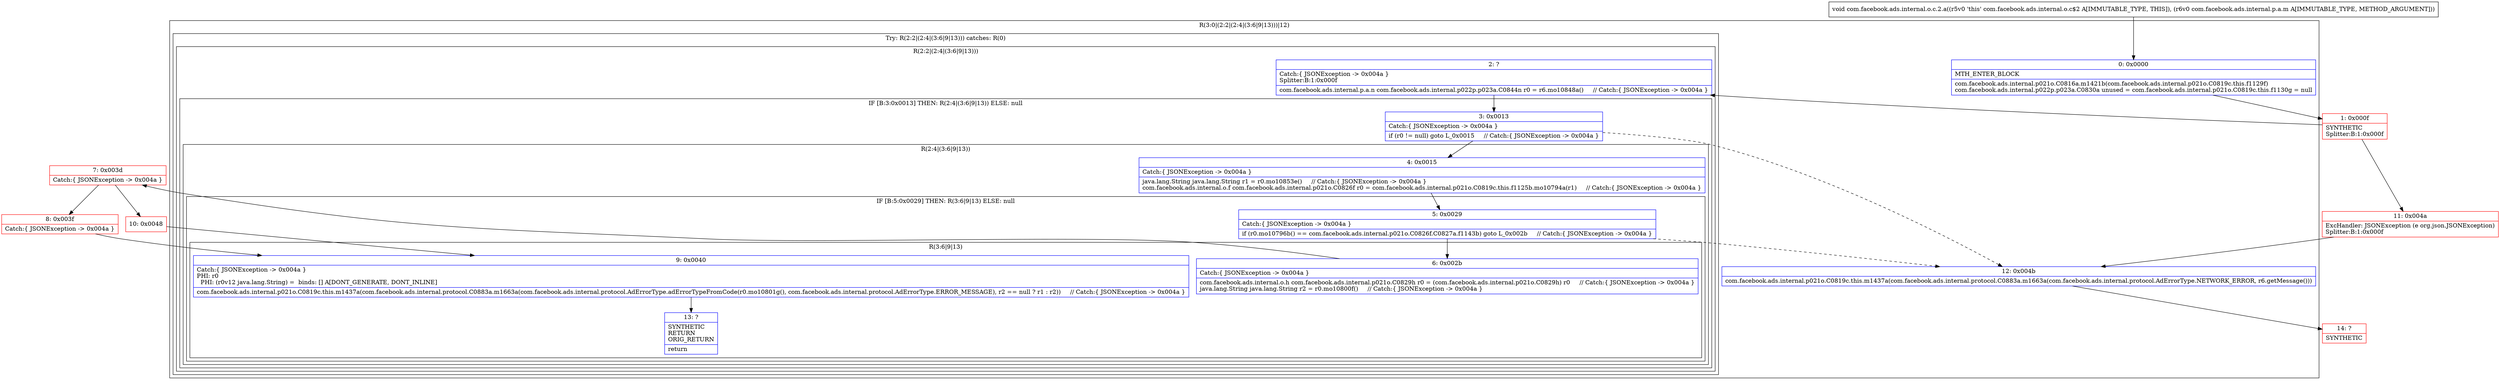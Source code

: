 digraph "CFG forcom.facebook.ads.internal.o.c.2.a(Lcom\/facebook\/ads\/internal\/p\/a\/m;)V" {
subgraph cluster_Region_321081217 {
label = "R(3:0|(2:2|(2:4|(3:6|9|13)))|12)";
node [shape=record,color=blue];
Node_0 [shape=record,label="{0\:\ 0x0000|MTH_ENTER_BLOCK\l|com.facebook.ads.internal.p021o.C0816a.m1421b(com.facebook.ads.internal.p021o.C0819c.this.f1129f)\lcom.facebook.ads.internal.p022p.p023a.C0830a unused = com.facebook.ads.internal.p021o.C0819c.this.f1130g = null\l}"];
subgraph cluster_TryCatchRegion_1831393369 {
label = "Try: R(2:2|(2:4|(3:6|9|13))) catches: R(0)";
node [shape=record,color=blue];
subgraph cluster_Region_1743819491 {
label = "R(2:2|(2:4|(3:6|9|13)))";
node [shape=record,color=blue];
Node_2 [shape=record,label="{2\:\ ?|Catch:\{ JSONException \-\> 0x004a \}\lSplitter:B:1:0x000f\l|com.facebook.ads.internal.p.a.n com.facebook.ads.internal.p022p.p023a.C0844n r0 = r6.mo10848a()     \/\/ Catch:\{ JSONException \-\> 0x004a \}\l}"];
subgraph cluster_IfRegion_74607300 {
label = "IF [B:3:0x0013] THEN: R(2:4|(3:6|9|13)) ELSE: null";
node [shape=record,color=blue];
Node_3 [shape=record,label="{3\:\ 0x0013|Catch:\{ JSONException \-\> 0x004a \}\l|if (r0 != null) goto L_0x0015     \/\/ Catch:\{ JSONException \-\> 0x004a \}\l}"];
subgraph cluster_Region_70595653 {
label = "R(2:4|(3:6|9|13))";
node [shape=record,color=blue];
Node_4 [shape=record,label="{4\:\ 0x0015|Catch:\{ JSONException \-\> 0x004a \}\l|java.lang.String java.lang.String r1 = r0.mo10853e()     \/\/ Catch:\{ JSONException \-\> 0x004a \}\lcom.facebook.ads.internal.o.f com.facebook.ads.internal.p021o.C0826f r0 = com.facebook.ads.internal.p021o.C0819c.this.f1125b.mo10794a(r1)     \/\/ Catch:\{ JSONException \-\> 0x004a \}\l}"];
subgraph cluster_IfRegion_533614642 {
label = "IF [B:5:0x0029] THEN: R(3:6|9|13) ELSE: null";
node [shape=record,color=blue];
Node_5 [shape=record,label="{5\:\ 0x0029|Catch:\{ JSONException \-\> 0x004a \}\l|if (r0.mo10796b() == com.facebook.ads.internal.p021o.C0826f.C0827a.f1143b) goto L_0x002b     \/\/ Catch:\{ JSONException \-\> 0x004a \}\l}"];
subgraph cluster_Region_2093654722 {
label = "R(3:6|9|13)";
node [shape=record,color=blue];
Node_6 [shape=record,label="{6\:\ 0x002b|Catch:\{ JSONException \-\> 0x004a \}\l|com.facebook.ads.internal.o.h com.facebook.ads.internal.p021o.C0829h r0 = (com.facebook.ads.internal.p021o.C0829h) r0     \/\/ Catch:\{ JSONException \-\> 0x004a \}\ljava.lang.String java.lang.String r2 = r0.mo10800f()     \/\/ Catch:\{ JSONException \-\> 0x004a \}\l}"];
Node_9 [shape=record,label="{9\:\ 0x0040|Catch:\{ JSONException \-\> 0x004a \}\lPHI: r0 \l  PHI: (r0v12 java.lang.String) =  binds: [] A[DONT_GENERATE, DONT_INLINE]\l|com.facebook.ads.internal.p021o.C0819c.this.m1437a(com.facebook.ads.internal.protocol.C0883a.m1663a(com.facebook.ads.internal.protocol.AdErrorType.adErrorTypeFromCode(r0.mo10801g(), com.facebook.ads.internal.protocol.AdErrorType.ERROR_MESSAGE), r2 == null ? r1 : r2))     \/\/ Catch:\{ JSONException \-\> 0x004a \}\l}"];
Node_13 [shape=record,label="{13\:\ ?|SYNTHETIC\lRETURN\lORIG_RETURN\l|return\l}"];
}
}
}
}
}
subgraph cluster_Region_1404615573 {
label = "R(0) | ExcHandler: JSONException (e org.json.JSONException)\l";
node [shape=record,color=blue];
}
}
Node_12 [shape=record,label="{12\:\ 0x004b|com.facebook.ads.internal.p021o.C0819c.this.m1437a(com.facebook.ads.internal.protocol.C0883a.m1663a(com.facebook.ads.internal.protocol.AdErrorType.NETWORK_ERROR, r6.getMessage()))\l}"];
}
subgraph cluster_Region_1404615573 {
label = "R(0) | ExcHandler: JSONException (e org.json.JSONException)\l";
node [shape=record,color=blue];
}
Node_1 [shape=record,color=red,label="{1\:\ 0x000f|SYNTHETIC\lSplitter:B:1:0x000f\l}"];
Node_7 [shape=record,color=red,label="{7\:\ 0x003d|Catch:\{ JSONException \-\> 0x004a \}\l}"];
Node_8 [shape=record,color=red,label="{8\:\ 0x003f|Catch:\{ JSONException \-\> 0x004a \}\l}"];
Node_10 [shape=record,color=red,label="{10\:\ 0x0048}"];
Node_11 [shape=record,color=red,label="{11\:\ 0x004a|ExcHandler: JSONException (e org.json.JSONException)\lSplitter:B:1:0x000f\l}"];
Node_14 [shape=record,color=red,label="{14\:\ ?|SYNTHETIC\l}"];
MethodNode[shape=record,label="{void com.facebook.ads.internal.o.c.2.a((r5v0 'this' com.facebook.ads.internal.o.c$2 A[IMMUTABLE_TYPE, THIS]), (r6v0 com.facebook.ads.internal.p.a.m A[IMMUTABLE_TYPE, METHOD_ARGUMENT])) }"];
MethodNode -> Node_0;
Node_0 -> Node_1;
Node_2 -> Node_3;
Node_3 -> Node_4;
Node_3 -> Node_12[style=dashed];
Node_4 -> Node_5;
Node_5 -> Node_6;
Node_5 -> Node_12[style=dashed];
Node_6 -> Node_7;
Node_9 -> Node_13;
Node_12 -> Node_14;
Node_1 -> Node_2;
Node_1 -> Node_11;
Node_7 -> Node_8;
Node_7 -> Node_10;
Node_8 -> Node_9;
Node_10 -> Node_9;
Node_11 -> Node_12;
}

